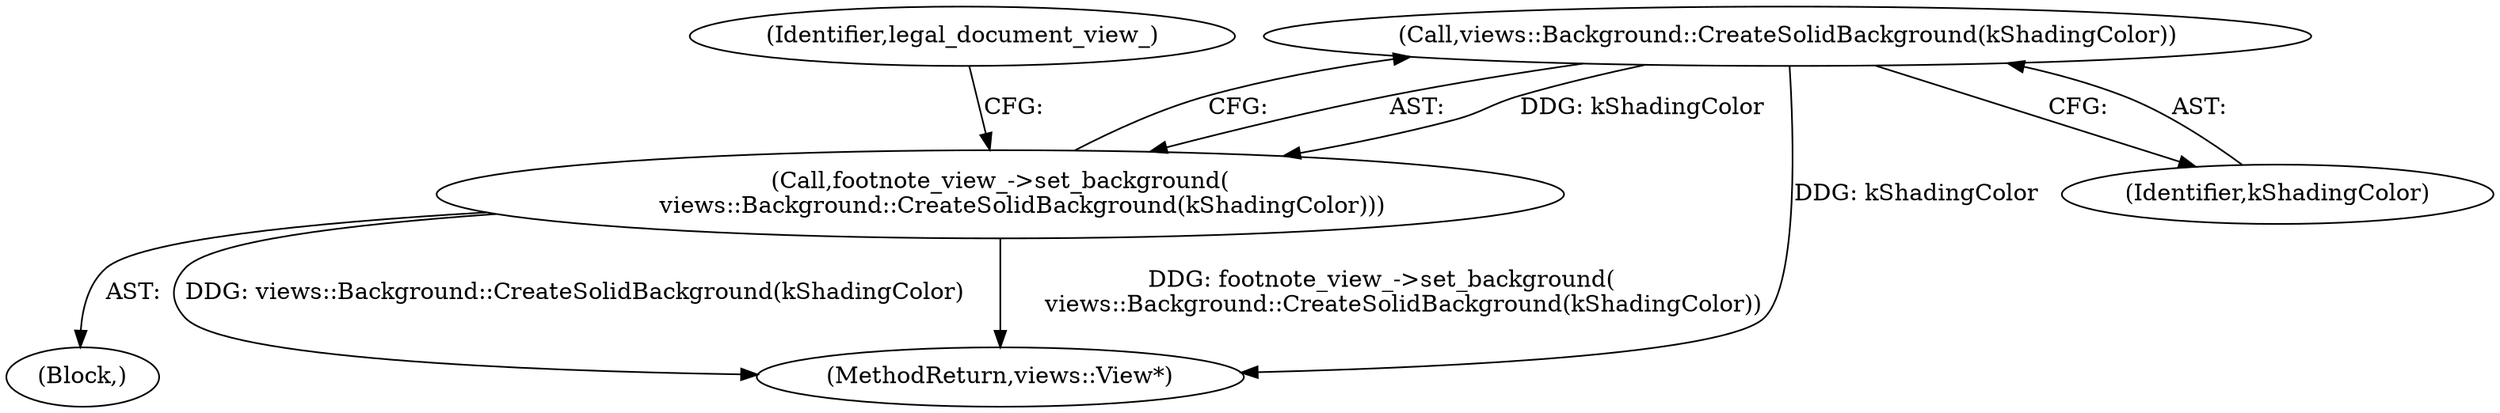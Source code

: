 digraph "1_Chrome_5cfe3023574666663d970ce48cdbc8ed15ce61d9@del" {
"1000117" [label="(Call,views::Background::CreateSolidBackground(kShadingColor))"];
"1000116" [label="(Call,footnote_view_->set_background(\n      views::Background::CreateSolidBackground(kShadingColor)))"];
"1000120" [label="(Identifier,legal_document_view_)"];
"1000117" [label="(Call,views::Background::CreateSolidBackground(kShadingColor))"];
"1000118" [label="(Identifier,kShadingColor)"];
"1000116" [label="(Call,footnote_view_->set_background(\n      views::Background::CreateSolidBackground(kShadingColor)))"];
"1000101" [label="(Block,)"];
"1000129" [label="(MethodReturn,views::View*)"];
"1000117" -> "1000116"  [label="AST: "];
"1000117" -> "1000118"  [label="CFG: "];
"1000118" -> "1000117"  [label="AST: "];
"1000116" -> "1000117"  [label="CFG: "];
"1000117" -> "1000129"  [label="DDG: kShadingColor"];
"1000117" -> "1000116"  [label="DDG: kShadingColor"];
"1000116" -> "1000101"  [label="AST: "];
"1000120" -> "1000116"  [label="CFG: "];
"1000116" -> "1000129"  [label="DDG: views::Background::CreateSolidBackground(kShadingColor)"];
"1000116" -> "1000129"  [label="DDG: footnote_view_->set_background(\n      views::Background::CreateSolidBackground(kShadingColor))"];
}
